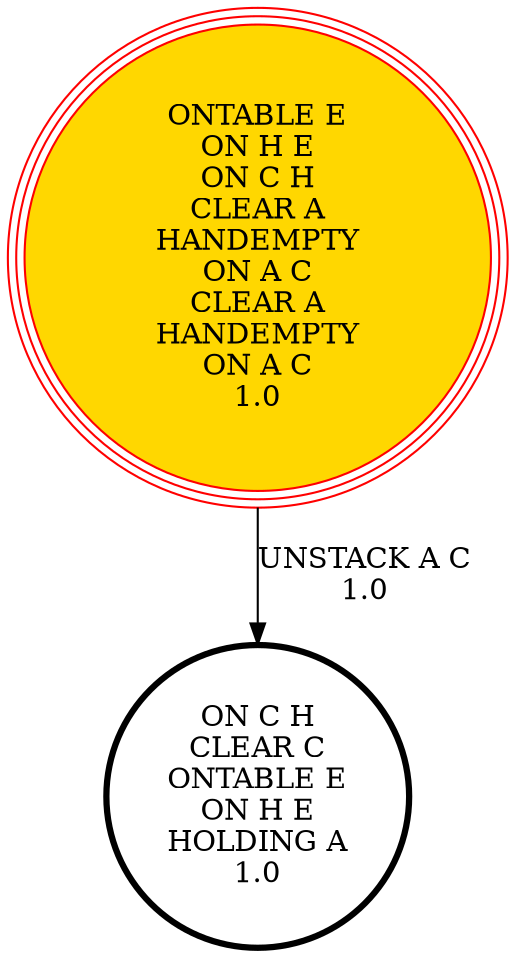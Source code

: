 digraph {
"ONTABLE E\nON H E\nON C H\nCLEAR A\nHANDEMPTY\nON A C\nCLEAR A\nHANDEMPTY\nON A C\n1.0\n" -> "ON C H\nCLEAR C\nONTABLE E\nON H E\nHOLDING A\n1.0\n"[label="UNSTACK A C\n1.0\n"];
"ON C H\nCLEAR C\nONTABLE E\nON H E\nHOLDING A\n1.0\n" [shape=circle, penwidth=3];
"ON C H\nCLEAR C\nONTABLE E\nON H E\nHOLDING A\n1.0\n" [shape=circle, penwidth=3];
"ONTABLE E\nON H E\nON C H\nCLEAR A\nHANDEMPTY\nON A C\nCLEAR A\nHANDEMPTY\nON A C\n1.0\n" [shape=circle, style=filled color=red, fillcolor=gold, peripheries=3];
}
